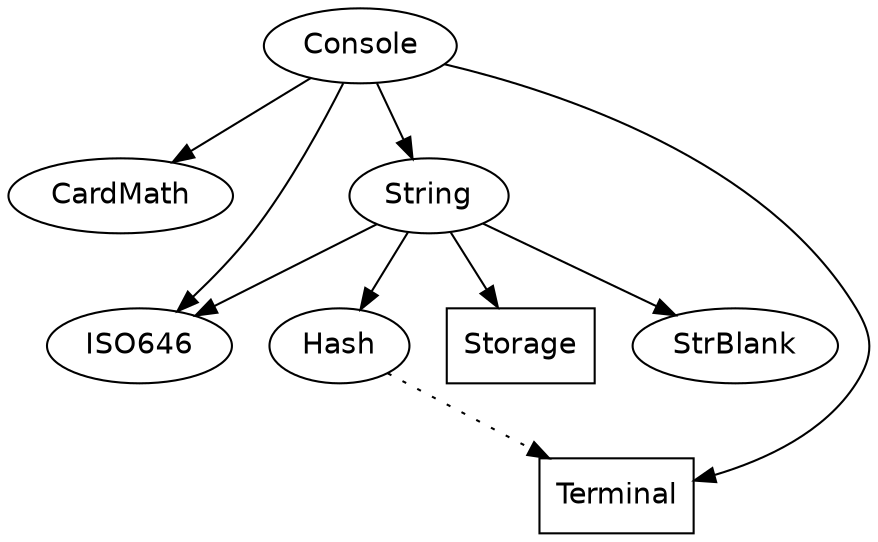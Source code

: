 digraph ConsoleDep {
  node [fontname=helvetica];
  
  Console -> {
    CardMath ISO646 String Terminal
  };
  
  CardMath; /* no dependencies */
  
  ISO646; /* no dependencies */
  
  String -> {
    Hash ISO646 Storage StrBlank
  };
  
  edge [style=dotted];
  Hash -> {
    Terminal
  };
  edge [style=none];
    
  Storage [shape=box]; /* stdlib */
  
  StrBlank; /* no dependencies */  
  
  Terminal [shape=box]; /* stdlib */
  
} /* ConsoleDep */